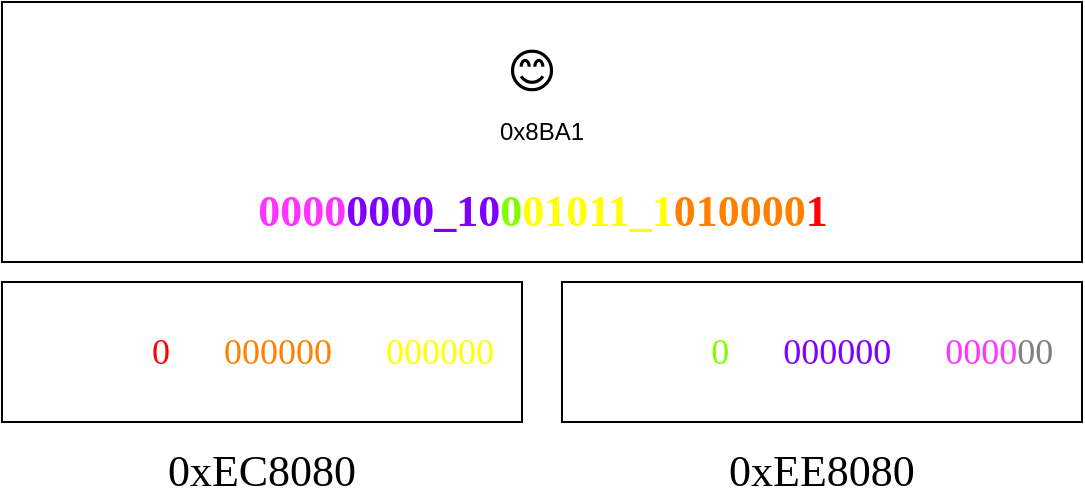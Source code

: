 <mxfile>
    <diagram id="919AZCYdJnvEH8ePg3su" name="第 1 页">
        <mxGraphModel dx="841" dy="603" grid="1" gridSize="10" guides="1" tooltips="1" connect="1" arrows="1" fold="1" page="1" pageScale="1" pageWidth="827" pageHeight="1169" math="0" shadow="0">
            <root>
                <mxCell id="0"/>
                <mxCell id="1" parent="0"/>
                <mxCell id="6" value="" style="rounded=0;whiteSpace=wrap;html=1;fontFamily=Tahoma;fontSize=22;" parent="1" vertex="1">
                    <mxGeometry x="130" y="280" width="260" height="70" as="geometry"/>
                </mxCell>
                <mxCell id="8" value="" style="group" parent="1" vertex="1" connectable="0">
                    <mxGeometry x="130" y="140" width="540" height="130" as="geometry"/>
                </mxCell>
                <mxCell id="2" value="" style="rounded=0;whiteSpace=wrap;html=1;" parent="8" vertex="1">
                    <mxGeometry width="540.0" height="130" as="geometry"/>
                </mxCell>
                <mxCell id="3" value="0x8BA1" style="text;html=1;strokeColor=none;fillColor=none;align=center;verticalAlign=middle;whiteSpace=wrap;rounded=0;" parent="8" vertex="1">
                    <mxGeometry x="195.0" y="50" width="150" height="30" as="geometry"/>
                </mxCell>
                <mxCell id="4" value="&lt;font color=&quot;#ff33ff&quot;&gt;0000&lt;/font&gt;&lt;font color=&quot;#7f00ff&quot;&gt;0000_10&lt;/font&gt;&lt;font color=&quot;#80ff00&quot;&gt;0&lt;/font&gt;&lt;font color=&quot;#ffff00&quot;&gt;01011_1&lt;/font&gt;&lt;font color=&quot;#ff8000&quot;&gt;010000&lt;/font&gt;&lt;font color=&quot;#ff0000&quot;&gt;1&lt;/font&gt;" style="text;html=1;strokeColor=none;fillColor=none;align=center;verticalAlign=middle;whiteSpace=wrap;rounded=0;fontSize=22;fontStyle=1;fontFamily=Tahoma;" parent="8" vertex="1">
                    <mxGeometry x="27.5" y="90" width="485.0" height="30" as="geometry"/>
                </mxCell>
                <mxCell id="5" value="😊" style="text;html=1;strokeColor=none;fillColor=none;align=center;verticalAlign=middle;whiteSpace=wrap;rounded=0;fontSize=24;" parent="8" vertex="1">
                    <mxGeometry x="210" y="20" width="110.0" height="30" as="geometry"/>
                </mxCell>
                <mxCell id="10" value="0xEC8080" style="text;html=1;strokeColor=none;fillColor=none;align=center;verticalAlign=middle;whiteSpace=wrap;rounded=0;fontFamily=Tahoma;fontSize=22;" parent="1" vertex="1">
                    <mxGeometry x="205" y="360" width="110" height="30" as="geometry"/>
                </mxCell>
                <mxCell id="11" value="0xEE8080" style="text;html=1;strokeColor=none;fillColor=none;align=center;verticalAlign=middle;whiteSpace=wrap;rounded=0;fontFamily=Tahoma;fontSize=22;" parent="1" vertex="1">
                    <mxGeometry x="485" y="360" width="110" height="30" as="geometry"/>
                </mxCell>
                <mxCell id="16" value="&lt;font color=&quot;#ffffff&quot;&gt;1110110&lt;/font&gt;&lt;font color=&quot;#ff0000&quot;&gt;0&lt;/font&gt;&lt;font color=&quot;#ffffff&quot;&gt;_10&lt;/font&gt;&lt;font color=&quot;#ff8000&quot;&gt;000000&lt;/font&gt;&lt;font color=&quot;#ffffff&quot;&gt;_10&lt;/font&gt;&lt;font color=&quot;#ffff00&quot;&gt;000000&lt;/font&gt;" style="text;html=1;strokeColor=none;fillColor=none;align=center;verticalAlign=middle;whiteSpace=wrap;rounded=0;fontFamily=Tahoma;fontSize=18;" parent="1" vertex="1">
                    <mxGeometry x="140" y="300" width="240" height="30" as="geometry"/>
                </mxCell>
                <mxCell id="17" value="" style="rounded=0;whiteSpace=wrap;html=1;fontFamily=Tahoma;fontSize=22;" parent="1" vertex="1">
                    <mxGeometry x="410" y="280" width="260" height="70" as="geometry"/>
                </mxCell>
                <mxCell id="18" value="&lt;font color=&quot;#ffffff&quot;&gt;1110111&lt;/font&gt;&lt;font color=&quot;#80ff00&quot;&gt;0&lt;/font&gt;&lt;font color=&quot;#ffffff&quot;&gt;_10&lt;/font&gt;&lt;font color=&quot;#7f00ff&quot;&gt;000000&lt;/font&gt;&lt;font color=&quot;#ffffff&quot;&gt;_10&lt;/font&gt;&lt;font color=&quot;#ff33ff&quot;&gt;0000&lt;/font&gt;&lt;font color=&quot;#808080&quot;&gt;00&lt;/font&gt;" style="text;html=1;strokeColor=none;fillColor=none;align=center;verticalAlign=middle;whiteSpace=wrap;rounded=0;fontFamily=Tahoma;fontSize=18;" parent="1" vertex="1">
                    <mxGeometry x="420" y="300" width="240" height="30" as="geometry"/>
                </mxCell>
            </root>
        </mxGraphModel>
    </diagram>
</mxfile>